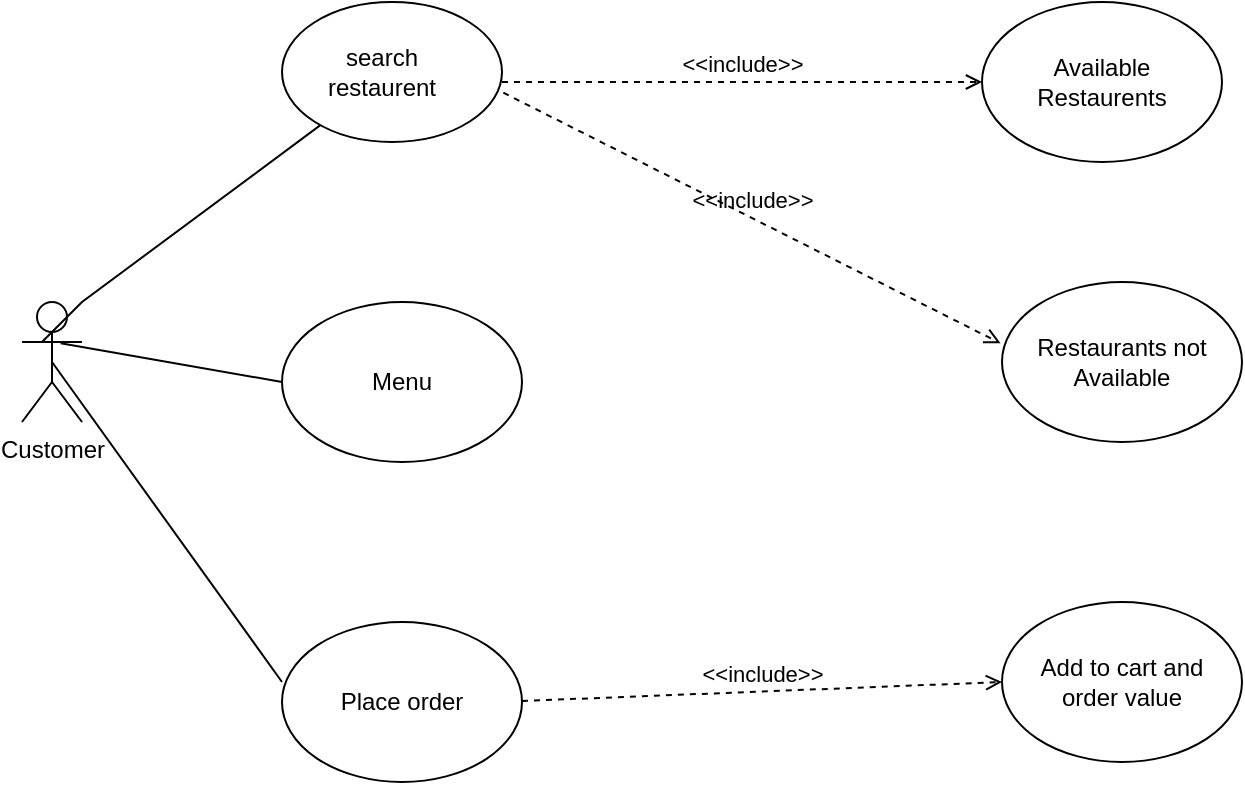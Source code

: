 <mxfile version="15.7.4" type="device"><diagram id="3sB_P2feRtu_qOv8q2e-" name="Page-1"><mxGraphModel dx="782" dy="436" grid="1" gridSize="10" guides="1" tooltips="1" connect="1" arrows="1" fold="1" page="1" pageScale="1" pageWidth="850" pageHeight="1100" math="0" shadow="0"><root><mxCell id="0"/><mxCell id="1" parent="0"/><mxCell id="nERmVG4HqTDi6FvfvNSM-1" value="" style="ellipse;whiteSpace=wrap;html=1;" vertex="1" parent="1"><mxGeometry x="160" y="20" width="110" height="70" as="geometry"/></mxCell><mxCell id="nERmVG4HqTDi6FvfvNSM-2" value="Menu" style="ellipse;whiteSpace=wrap;html=1;" vertex="1" parent="1"><mxGeometry x="160" y="170" width="120" height="80" as="geometry"/></mxCell><mxCell id="nERmVG4HqTDi6FvfvNSM-3" value="Place order" style="ellipse;whiteSpace=wrap;html=1;" vertex="1" parent="1"><mxGeometry x="160" y="330" width="120" height="80" as="geometry"/></mxCell><mxCell id="nERmVG4HqTDi6FvfvNSM-4" value="Customer" style="shape=umlActor;verticalLabelPosition=bottom;verticalAlign=top;html=1;" vertex="1" parent="1"><mxGeometry x="30" y="170" width="30" height="60" as="geometry"/></mxCell><mxCell id="nERmVG4HqTDi6FvfvNSM-5" value="Restaurants not Available" style="ellipse;whiteSpace=wrap;html=1;" vertex="1" parent="1"><mxGeometry x="520" y="160" width="120" height="80" as="geometry"/></mxCell><mxCell id="nERmVG4HqTDi6FvfvNSM-6" value="Available &lt;br&gt;Restaurents" style="ellipse;whiteSpace=wrap;html=1;" vertex="1" parent="1"><mxGeometry x="510" y="20" width="120" height="80" as="geometry"/></mxCell><mxCell id="nERmVG4HqTDi6FvfvNSM-7" value="Add to cart and&lt;br&gt;order value" style="ellipse;whiteSpace=wrap;html=1;" vertex="1" parent="1"><mxGeometry x="520" y="320" width="120" height="80" as="geometry"/></mxCell><mxCell id="nERmVG4HqTDi6FvfvNSM-8" value="" style="endArrow=none;html=1;rounded=0;" edge="1" parent="1" target="nERmVG4HqTDi6FvfvNSM-1"><mxGeometry width="50" height="50" relative="1" as="geometry"><mxPoint x="40" y="190" as="sourcePoint"/><mxPoint x="90" y="140" as="targetPoint"/><Array as="points"><mxPoint x="60" y="170"/></Array></mxGeometry></mxCell><mxCell id="nERmVG4HqTDi6FvfvNSM-9" value="" style="endArrow=none;html=1;rounded=0;entryX=0;entryY=0.5;entryDx=0;entryDy=0;exitX=0.644;exitY=0.344;exitDx=0;exitDy=0;exitPerimeter=0;" edge="1" parent="1" source="nERmVG4HqTDi6FvfvNSM-4" target="nERmVG4HqTDi6FvfvNSM-2"><mxGeometry width="50" height="50" relative="1" as="geometry"><mxPoint x="40" y="235" as="sourcePoint"/><mxPoint x="90" y="185" as="targetPoint"/></mxGeometry></mxCell><mxCell id="nERmVG4HqTDi6FvfvNSM-10" value="" style="endArrow=none;html=1;rounded=0;exitX=0.5;exitY=0.5;exitDx=0;exitDy=0;exitPerimeter=0;" edge="1" parent="1" source="nERmVG4HqTDi6FvfvNSM-4"><mxGeometry width="50" height="50" relative="1" as="geometry"><mxPoint x="110" y="410" as="sourcePoint"/><mxPoint x="160" y="360" as="targetPoint"/></mxGeometry></mxCell><mxCell id="nERmVG4HqTDi6FvfvNSM-11" value="&amp;lt;&amp;lt;include&amp;gt;&amp;gt;" style="html=1;verticalAlign=bottom;labelBackgroundColor=none;endArrow=open;endFill=0;dashed=1;rounded=0;entryX=0;entryY=0.5;entryDx=0;entryDy=0;" edge="1" parent="1" target="nERmVG4HqTDi6FvfvNSM-6"><mxGeometry width="160" relative="1" as="geometry"><mxPoint x="270" y="60" as="sourcePoint"/><mxPoint x="430" y="60" as="targetPoint"/></mxGeometry></mxCell><mxCell id="nERmVG4HqTDi6FvfvNSM-12" value="&amp;lt;&amp;lt;include&amp;gt;&amp;gt;" style="html=1;verticalAlign=bottom;labelBackgroundColor=none;endArrow=open;endFill=0;dashed=1;rounded=0;exitX=1.006;exitY=0.648;exitDx=0;exitDy=0;exitPerimeter=0;entryX=-0.006;entryY=0.383;entryDx=0;entryDy=0;entryPerimeter=0;" edge="1" parent="1" source="nERmVG4HqTDi6FvfvNSM-1" target="nERmVG4HqTDi6FvfvNSM-5"><mxGeometry width="160" relative="1" as="geometry"><mxPoint x="320" y="230" as="sourcePoint"/><mxPoint x="480" y="230" as="targetPoint"/></mxGeometry></mxCell><mxCell id="nERmVG4HqTDi6FvfvNSM-13" value="&amp;lt;&amp;lt;include&amp;gt;&amp;gt;" style="html=1;verticalAlign=bottom;labelBackgroundColor=none;endArrow=open;endFill=0;dashed=1;rounded=0;entryX=0;entryY=0.5;entryDx=0;entryDy=0;" edge="1" parent="1" target="nERmVG4HqTDi6FvfvNSM-7"><mxGeometry width="160" relative="1" as="geometry"><mxPoint x="280" y="369.5" as="sourcePoint"/><mxPoint x="440" y="369.5" as="targetPoint"/></mxGeometry></mxCell><mxCell id="nERmVG4HqTDi6FvfvNSM-16" value="search restaurent" style="text;html=1;strokeColor=none;fillColor=none;align=center;verticalAlign=middle;whiteSpace=wrap;rounded=0;" vertex="1" parent="1"><mxGeometry x="180" y="40" width="60" height="30" as="geometry"/></mxCell></root></mxGraphModel></diagram></mxfile>